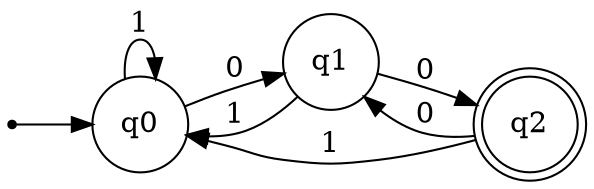 digraph finite_state_machine {
    rankdir=LR;
    size="8,5"

    node [shape = point]; p
    node [shape = circle]; q0
    node [shape = circle]; q1;
    node [shape = doublecircle]; q2;

    p  -> q0;
    q0 -> q0 [ label = "1" ];
    q0 -> q1 [ label = "0" ];
    q1 -> q2 [ label = "0" ];
    q2 -> q1 [ label = "0" ];
    q2 -> q0 [ label = "1" ];
    q1 -> q0 [ label = "1" ];
}
